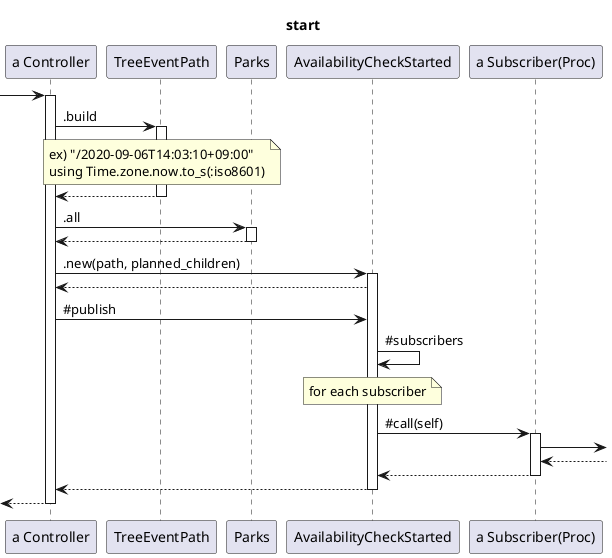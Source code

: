 @startuml start
title start

-> "a Controller"
activate "a Controller"
  "a Controller" -> TreeEventPath: .build
  activate TreeEventPath
    note over TreeEventPath
      ex) "/2020-09-06T14:03:10+09:00"
      using Time.zone.now.to_s(:iso8601)
    end note
  "a Controller" <-- TreeEventPath
  deactivate TreeEventPath

  "a Controller" -> Parks: .all
  activate Parks
  "a Controller" <-- Parks
  deactivate Parks

  "a Controller" -> AvailabilityCheckStarted: .new(path, planned_children)
  activate AvailabilityCheckStarted
    "a Controller" <-- AvailabilityCheckStarted
    "a Controller" -> AvailabilityCheckStarted: ~#publish
    AvailabilityCheckStarted -> AvailabilityCheckStarted: ~#subscribers

    note over "AvailabilityCheckStarted"
      for each subscriber
    end note

    AvailabilityCheckStarted -> "a Subscriber(Proc)": ~#call(self)
    activate "a Subscriber(Proc)"
      "a Subscriber(Proc)" ->
      "a Subscriber(Proc)" <--
    AvailabilityCheckStarted <-- "a Subscriber(Proc)"
    deactivate "a Subscriber(Proc)"
  "a Controller" <-- AvailabilityCheckStarted
  deactivate AvailabilityCheckStarted
<-- "a Controller"
deactivate "a Controller"
@enduml


@startuml job
title Job(Subscriber)

-> "a Subscriber(Proc)"
activate "a Subscriber(Proc)"
  "a Subscriber(Proc)" -> Job: .perform_jobs_later(a TreeEvent)
  note over Job
    for each planed_child
  end note
  Job -> Job: .perform_later(a TreeEventPath)
  "a Subscriber(Proc)" <-- Job
<-- "a Subscriber(Proc)"
deactivate "a Subscriber(Proc)"
...
-> Job: ~#perform(a TreeEventPath)
activate Job
  Job -> "a PageObject": Scraping Request
  activate "a PageObject"
  "a PageObject" --> Job
  deactivate "a PageObject"

  Job -> "a TreeEvent": .new(a TreeEventPath, planned_children)
  activate "a TreeEvent"
    Job <-- "a TreeEvent"
    Job -> "a TreeEvent": ~#publish
    "a TreeEvent" -> "a TreeEvent": ~#subscribers

    note over "a TreeEvent"
      for each subscriber
    end note

    "a TreeEvent" -> "other Subscriber(Proc)": call(path, planed_children)
    activate "other Subscriber(Proc)"
      "other Subscriber(Proc)" ->
      "other Subscriber(Proc)" <--
    "a TreeEvent" <-- "other Subscriber(Proc)"
    deactivate "other Subscriber(Proc)"
  Job <-- "a TreeEvent"
  deactivate "a TreeEvent"
deactivate Job
@enduml



@startuml event_store
title a EventStore(Subscriber)

"a Subscriber(Proc)" -> "TreeEvent": .create!(a TreeEvent)
"a Subscriber(Proc)" <-- "TreeEvent"
@enduml



@startuml status_checker
title a StatusChecker(Subscriber)

-> "a Subscriber(Proc)": call
activate "a Subscriber(Proc)"
  "a Subscriber(Proc)" -> "a StatusChecker": .check(a TreeEvent)
  activate "a StatusChecker"
    note over "a StatusChecker"
      if all event finished
    end note
    "a StatusChecker" -> AvailabilityCheckFinished: .new
    activate AvailabilityCheckFinished
      "a StatusChecker" <-- AvailabilityCheckFinished
      "a StatusChecker" -> AvailabilityCheckFinished: ~#publish
      AvailabilityCheckFinished -> AvailabilityCheckFinished: ~#subscribers

      note over "AvailabilityCheckFinished"
        for each subscriber
      end note

      AvailabilityCheckFinished -> "NotificationJob(Subscriber)": perform_later
      "NotificationJob(Subscriber)" ->: enqueue
      AvailabilityCheckFinished <-- "NotificationJob(Subscriber)"
    "a StatusChecker" <-- AvailabilityCheckFinished
    deactivate AvailabilityCheckFinished
  "a Subscriber(Proc)" <-- "a StatusChecker"
  deactivate "a StatusChecker"
<-- "a Subscriber(Proc)"
deactivate "a Subscriber(Proc)"
@enduml
